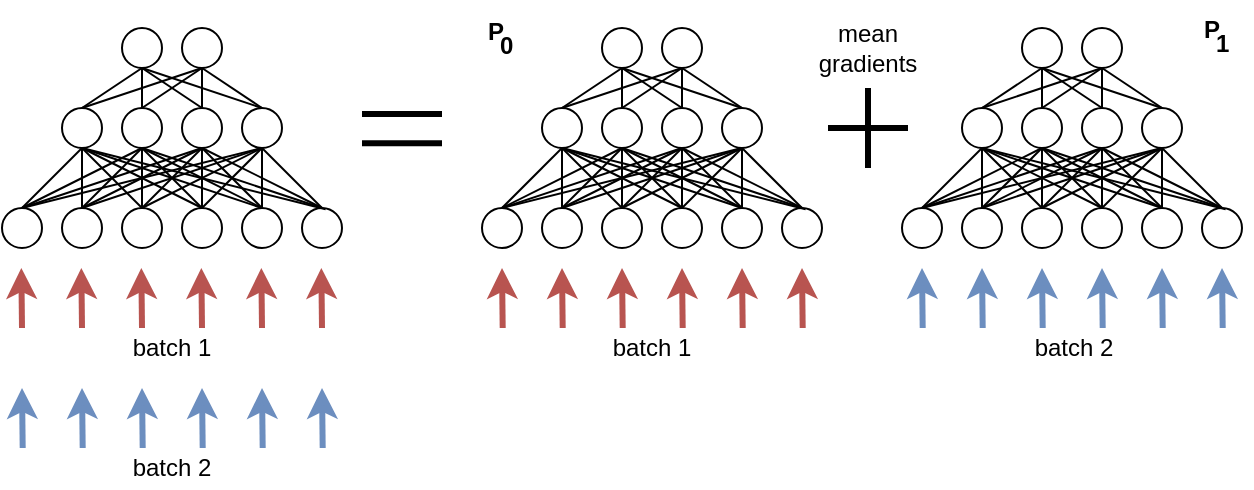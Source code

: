 <mxfile version="13.1.3" type="device"><diagram id="qUNH2IiK93VnbxmjGekt" name="Page-1"><mxGraphModel dx="981" dy="625" grid="1" gridSize="10" guides="1" tooltips="1" connect="1" arrows="1" fold="1" page="1" pageScale="1" pageWidth="827" pageHeight="1169" math="0" shadow="0"><root><mxCell id="0"/><mxCell id="1" parent="0"/><mxCell id="P78OyCeFCVk3H9Owli8_-1" value="" style="ellipse;whiteSpace=wrap;html=1;" vertex="1" parent="1"><mxGeometry x="90" y="260" width="20" height="20" as="geometry"/></mxCell><mxCell id="P78OyCeFCVk3H9Owli8_-2" value="" style="ellipse;whiteSpace=wrap;html=1;" vertex="1" parent="1"><mxGeometry x="120" y="260" width="20" height="20" as="geometry"/></mxCell><mxCell id="P78OyCeFCVk3H9Owli8_-3" value="" style="ellipse;whiteSpace=wrap;html=1;" vertex="1" parent="1"><mxGeometry x="150" y="260" width="20" height="20" as="geometry"/></mxCell><mxCell id="P78OyCeFCVk3H9Owli8_-4" value="" style="ellipse;whiteSpace=wrap;html=1;" vertex="1" parent="1"><mxGeometry x="180" y="260" width="20" height="20" as="geometry"/></mxCell><mxCell id="P78OyCeFCVk3H9Owli8_-5" value="" style="ellipse;whiteSpace=wrap;html=1;" vertex="1" parent="1"><mxGeometry x="210" y="210" width="20" height="20" as="geometry"/></mxCell><mxCell id="P78OyCeFCVk3H9Owli8_-6" value="" style="ellipse;whiteSpace=wrap;html=1;" vertex="1" parent="1"><mxGeometry x="240" y="260" width="20" height="20" as="geometry"/></mxCell><mxCell id="P78OyCeFCVk3H9Owli8_-7" value="" style="ellipse;whiteSpace=wrap;html=1;" vertex="1" parent="1"><mxGeometry x="150" y="170" width="20" height="20" as="geometry"/></mxCell><mxCell id="P78OyCeFCVk3H9Owli8_-8" value="" style="ellipse;whiteSpace=wrap;html=1;" vertex="1" parent="1"><mxGeometry x="150" y="210" width="20" height="20" as="geometry"/></mxCell><mxCell id="P78OyCeFCVk3H9Owli8_-9" value="" style="ellipse;whiteSpace=wrap;html=1;" vertex="1" parent="1"><mxGeometry x="180" y="210" width="20" height="20" as="geometry"/></mxCell><mxCell id="P78OyCeFCVk3H9Owli8_-10" value="" style="ellipse;whiteSpace=wrap;html=1;" vertex="1" parent="1"><mxGeometry x="120" y="210" width="20" height="20" as="geometry"/></mxCell><mxCell id="P78OyCeFCVk3H9Owli8_-11" value="" style="ellipse;whiteSpace=wrap;html=1;" vertex="1" parent="1"><mxGeometry x="210" y="260" width="20" height="20" as="geometry"/></mxCell><mxCell id="P78OyCeFCVk3H9Owli8_-12" value="" style="ellipse;whiteSpace=wrap;html=1;" vertex="1" parent="1"><mxGeometry x="180" y="170" width="20" height="20" as="geometry"/></mxCell><mxCell id="P78OyCeFCVk3H9Owli8_-15" value="" style="endArrow=none;html=1;entryX=0.5;entryY=1;entryDx=0;entryDy=0;" edge="1" parent="1" target="P78OyCeFCVk3H9Owli8_-7"><mxGeometry width="50" height="50" relative="1" as="geometry"><mxPoint x="130" y="210" as="sourcePoint"/><mxPoint x="330" y="330" as="targetPoint"/></mxGeometry></mxCell><mxCell id="P78OyCeFCVk3H9Owli8_-18" value="" style="endArrow=none;html=1;exitX=0.5;exitY=1;exitDx=0;exitDy=0;entryX=0.5;entryY=0;entryDx=0;entryDy=0;" edge="1" parent="1" source="P78OyCeFCVk3H9Owli8_-7" target="P78OyCeFCVk3H9Owli8_-8"><mxGeometry width="50" height="50" relative="1" as="geometry"><mxPoint x="300" y="400" as="sourcePoint"/><mxPoint x="350" y="350" as="targetPoint"/></mxGeometry></mxCell><mxCell id="P78OyCeFCVk3H9Owli8_-19" value="" style="endArrow=none;html=1;exitX=0.5;exitY=1;exitDx=0;exitDy=0;entryX=0.5;entryY=0;entryDx=0;entryDy=0;" edge="1" parent="1" source="P78OyCeFCVk3H9Owli8_-7" target="P78OyCeFCVk3H9Owli8_-5"><mxGeometry width="50" height="50" relative="1" as="geometry"><mxPoint x="310" y="410" as="sourcePoint"/><mxPoint x="360" y="360" as="targetPoint"/></mxGeometry></mxCell><mxCell id="P78OyCeFCVk3H9Owli8_-22" value="" style="endArrow=none;html=1;exitX=0.5;exitY=0;exitDx=0;exitDy=0;" edge="1" parent="1" source="P78OyCeFCVk3H9Owli8_-9"><mxGeometry width="50" height="50" relative="1" as="geometry"><mxPoint x="170" y="220" as="sourcePoint"/><mxPoint x="160" y="190" as="targetPoint"/></mxGeometry></mxCell><mxCell id="P78OyCeFCVk3H9Owli8_-24" value="" style="endArrow=none;html=1;exitX=0.5;exitY=0;exitDx=0;exitDy=0;entryX=0.5;entryY=1;entryDx=0;entryDy=0;" edge="1" parent="1" source="P78OyCeFCVk3H9Owli8_-5" target="P78OyCeFCVk3H9Owli8_-12"><mxGeometry width="50" height="50" relative="1" as="geometry"><mxPoint x="190" y="240" as="sourcePoint"/><mxPoint x="187.4" y="218.4" as="targetPoint"/></mxGeometry></mxCell><mxCell id="P78OyCeFCVk3H9Owli8_-25" value="" style="endArrow=none;html=1;" edge="1" parent="1"><mxGeometry width="50" height="50" relative="1" as="geometry"><mxPoint x="190" y="210" as="sourcePoint"/><mxPoint x="190" y="190" as="targetPoint"/></mxGeometry></mxCell><mxCell id="P78OyCeFCVk3H9Owli8_-27" value="" style="endArrow=none;html=1;entryX=0.5;entryY=1;entryDx=0;entryDy=0;exitX=0.5;exitY=0;exitDx=0;exitDy=0;" edge="1" parent="1" source="P78OyCeFCVk3H9Owli8_-8" target="P78OyCeFCVk3H9Owli8_-12"><mxGeometry width="50" height="50" relative="1" as="geometry"><mxPoint x="310" y="230" as="sourcePoint"/><mxPoint x="310" y="210" as="targetPoint"/></mxGeometry></mxCell><mxCell id="P78OyCeFCVk3H9Owli8_-28" value="" style="endArrow=none;html=1;entryX=0.5;entryY=1;entryDx=0;entryDy=0;exitX=0.5;exitY=0;exitDx=0;exitDy=0;" edge="1" parent="1" source="P78OyCeFCVk3H9Owli8_-10" target="P78OyCeFCVk3H9Owli8_-12"><mxGeometry width="50" height="50" relative="1" as="geometry"><mxPoint x="320" y="240" as="sourcePoint"/><mxPoint x="320" y="220" as="targetPoint"/></mxGeometry></mxCell><mxCell id="P78OyCeFCVk3H9Owli8_-30" value="" style="endArrow=none;html=1;entryX=0.5;entryY=1;entryDx=0;entryDy=0;exitX=0.5;exitY=0;exitDx=0;exitDy=0;" edge="1" parent="1" source="P78OyCeFCVk3H9Owli8_-1" target="P78OyCeFCVk3H9Owli8_-10"><mxGeometry width="50" height="50" relative="1" as="geometry"><mxPoint x="270" y="220" as="sourcePoint"/><mxPoint x="270" y="180" as="targetPoint"/></mxGeometry></mxCell><mxCell id="P78OyCeFCVk3H9Owli8_-31" value="" style="endArrow=none;html=1;entryX=0.5;entryY=1;entryDx=0;entryDy=0;exitX=0.5;exitY=0;exitDx=0;exitDy=0;" edge="1" parent="1" source="P78OyCeFCVk3H9Owli8_-2" target="P78OyCeFCVk3H9Owli8_-10"><mxGeometry width="50" height="50" relative="1" as="geometry"><mxPoint x="280" y="230" as="sourcePoint"/><mxPoint x="280" y="190" as="targetPoint"/></mxGeometry></mxCell><mxCell id="P78OyCeFCVk3H9Owli8_-32" value="" style="endArrow=none;html=1;entryX=0.5;entryY=1;entryDx=0;entryDy=0;exitX=0.5;exitY=0;exitDx=0;exitDy=0;" edge="1" parent="1" source="P78OyCeFCVk3H9Owli8_-3" target="P78OyCeFCVk3H9Owli8_-10"><mxGeometry width="50" height="50" relative="1" as="geometry"><mxPoint x="290" y="240" as="sourcePoint"/><mxPoint x="290" y="200" as="targetPoint"/></mxGeometry></mxCell><mxCell id="P78OyCeFCVk3H9Owli8_-33" value="" style="endArrow=none;html=1;entryX=0.5;entryY=1;entryDx=0;entryDy=0;exitX=0.5;exitY=0;exitDx=0;exitDy=0;" edge="1" parent="1" source="P78OyCeFCVk3H9Owli8_-4" target="P78OyCeFCVk3H9Owli8_-10"><mxGeometry width="50" height="50" relative="1" as="geometry"><mxPoint x="300" y="250" as="sourcePoint"/><mxPoint x="300" y="210" as="targetPoint"/></mxGeometry></mxCell><mxCell id="P78OyCeFCVk3H9Owli8_-34" value="" style="endArrow=none;html=1;exitX=0.5;exitY=0;exitDx=0;exitDy=0;" edge="1" parent="1" source="P78OyCeFCVk3H9Owli8_-11"><mxGeometry width="50" height="50" relative="1" as="geometry"><mxPoint x="310" y="260" as="sourcePoint"/><mxPoint x="130" y="230" as="targetPoint"/></mxGeometry></mxCell><mxCell id="P78OyCeFCVk3H9Owli8_-35" value="" style="endArrow=none;html=1;exitX=0.59;exitY=0.031;exitDx=0;exitDy=0;exitPerimeter=0;" edge="1" parent="1" source="P78OyCeFCVk3H9Owli8_-6"><mxGeometry width="50" height="50" relative="1" as="geometry"><mxPoint x="320" y="270" as="sourcePoint"/><mxPoint x="130" y="230" as="targetPoint"/></mxGeometry></mxCell><mxCell id="P78OyCeFCVk3H9Owli8_-36" value="" style="endArrow=none;html=1;entryX=0.5;entryY=1;entryDx=0;entryDy=0;exitX=0.5;exitY=0;exitDx=0;exitDy=0;" edge="1" parent="1"><mxGeometry width="50" height="50" relative="1" as="geometry"><mxPoint x="130" y="260.0" as="sourcePoint"/><mxPoint x="160" y="230" as="targetPoint"/></mxGeometry></mxCell><mxCell id="P78OyCeFCVk3H9Owli8_-37" value="" style="endArrow=none;html=1;entryX=0.5;entryY=1;entryDx=0;entryDy=0;exitX=0.5;exitY=0;exitDx=0;exitDy=0;" edge="1" parent="1"><mxGeometry width="50" height="50" relative="1" as="geometry"><mxPoint x="160" y="260.0" as="sourcePoint"/><mxPoint x="160" y="230" as="targetPoint"/></mxGeometry></mxCell><mxCell id="P78OyCeFCVk3H9Owli8_-38" value="" style="endArrow=none;html=1;entryX=0.5;entryY=1;entryDx=0;entryDy=0;exitX=0.5;exitY=0;exitDx=0;exitDy=0;" edge="1" parent="1"><mxGeometry width="50" height="50" relative="1" as="geometry"><mxPoint x="190" y="260.0" as="sourcePoint"/><mxPoint x="160" y="230" as="targetPoint"/></mxGeometry></mxCell><mxCell id="P78OyCeFCVk3H9Owli8_-39" value="" style="endArrow=none;html=1;entryX=0.5;entryY=1;entryDx=0;entryDy=0;exitX=0.5;exitY=0;exitDx=0;exitDy=0;" edge="1" parent="1"><mxGeometry width="50" height="50" relative="1" as="geometry"><mxPoint x="220" y="260.0" as="sourcePoint"/><mxPoint x="160" y="230" as="targetPoint"/></mxGeometry></mxCell><mxCell id="P78OyCeFCVk3H9Owli8_-40" value="" style="endArrow=none;html=1;exitX=0.5;exitY=0;exitDx=0;exitDy=0;" edge="1" parent="1"><mxGeometry width="50" height="50" relative="1" as="geometry"><mxPoint x="250.0" y="260.0" as="sourcePoint"/><mxPoint x="160" y="230" as="targetPoint"/></mxGeometry></mxCell><mxCell id="P78OyCeFCVk3H9Owli8_-41" value="" style="endArrow=none;html=1;exitX=0.5;exitY=0;exitDx=0;exitDy=0;" edge="1" parent="1" source="P78OyCeFCVk3H9Owli8_-1"><mxGeometry width="50" height="50" relative="1" as="geometry"><mxPoint x="281.8" y="260.62" as="sourcePoint"/><mxPoint x="160" y="230" as="targetPoint"/></mxGeometry></mxCell><mxCell id="P78OyCeFCVk3H9Owli8_-42" value="" style="endArrow=none;html=1;entryX=0.5;entryY=1;entryDx=0;entryDy=0;exitX=0.5;exitY=0;exitDx=0;exitDy=0;" edge="1" parent="1"><mxGeometry width="50" height="50" relative="1" as="geometry"><mxPoint x="160" y="260.0" as="sourcePoint"/><mxPoint x="190" y="230" as="targetPoint"/></mxGeometry></mxCell><mxCell id="P78OyCeFCVk3H9Owli8_-43" value="" style="endArrow=none;html=1;entryX=0.5;entryY=1;entryDx=0;entryDy=0;exitX=0.5;exitY=0;exitDx=0;exitDy=0;" edge="1" parent="1"><mxGeometry width="50" height="50" relative="1" as="geometry"><mxPoint x="190" y="260.0" as="sourcePoint"/><mxPoint x="190" y="230" as="targetPoint"/></mxGeometry></mxCell><mxCell id="P78OyCeFCVk3H9Owli8_-44" value="" style="endArrow=none;html=1;entryX=0.5;entryY=1;entryDx=0;entryDy=0;exitX=0.5;exitY=0;exitDx=0;exitDy=0;" edge="1" parent="1"><mxGeometry width="50" height="50" relative="1" as="geometry"><mxPoint x="220" y="260.0" as="sourcePoint"/><mxPoint x="190" y="230" as="targetPoint"/></mxGeometry></mxCell><mxCell id="P78OyCeFCVk3H9Owli8_-45" value="" style="endArrow=none;html=1;entryX=0.5;entryY=1;entryDx=0;entryDy=0;exitX=0.5;exitY=0;exitDx=0;exitDy=0;" edge="1" parent="1"><mxGeometry width="50" height="50" relative="1" as="geometry"><mxPoint x="250" y="260.0" as="sourcePoint"/><mxPoint x="190" y="230" as="targetPoint"/></mxGeometry></mxCell><mxCell id="P78OyCeFCVk3H9Owli8_-46" value="" style="endArrow=none;html=1;exitX=0.5;exitY=0;exitDx=0;exitDy=0;" edge="1" parent="1" source="P78OyCeFCVk3H9Owli8_-2"><mxGeometry width="50" height="50" relative="1" as="geometry"><mxPoint x="280.0" y="260.0" as="sourcePoint"/><mxPoint x="190" y="230" as="targetPoint"/></mxGeometry></mxCell><mxCell id="P78OyCeFCVk3H9Owli8_-47" value="" style="endArrow=none;html=1;exitX=0.5;exitY=0;exitDx=0;exitDy=0;" edge="1" parent="1" source="P78OyCeFCVk3H9Owli8_-1"><mxGeometry width="50" height="50" relative="1" as="geometry"><mxPoint x="311.8" y="260.62" as="sourcePoint"/><mxPoint x="190" y="230" as="targetPoint"/></mxGeometry></mxCell><mxCell id="P78OyCeFCVk3H9Owli8_-48" value="" style="endArrow=none;html=1;entryX=0.5;entryY=1;entryDx=0;entryDy=0;exitX=0.5;exitY=0;exitDx=0;exitDy=0;" edge="1" parent="1"><mxGeometry width="50" height="50" relative="1" as="geometry"><mxPoint x="190" y="260.0" as="sourcePoint"/><mxPoint x="220" y="230" as="targetPoint"/></mxGeometry></mxCell><mxCell id="P78OyCeFCVk3H9Owli8_-49" value="" style="endArrow=none;html=1;entryX=0.5;entryY=1;entryDx=0;entryDy=0;exitX=0.5;exitY=0;exitDx=0;exitDy=0;" edge="1" parent="1"><mxGeometry width="50" height="50" relative="1" as="geometry"><mxPoint x="220" y="260.0" as="sourcePoint"/><mxPoint x="220" y="230" as="targetPoint"/></mxGeometry></mxCell><mxCell id="P78OyCeFCVk3H9Owli8_-50" value="" style="endArrow=none;html=1;entryX=0.5;entryY=1;entryDx=0;entryDy=0;exitX=0.5;exitY=0;exitDx=0;exitDy=0;" edge="1" parent="1"><mxGeometry width="50" height="50" relative="1" as="geometry"><mxPoint x="250" y="260.0" as="sourcePoint"/><mxPoint x="220" y="230" as="targetPoint"/></mxGeometry></mxCell><mxCell id="P78OyCeFCVk3H9Owli8_-51" value="" style="endArrow=none;html=1;entryX=0.5;entryY=1;entryDx=0;entryDy=0;exitX=0.5;exitY=0;exitDx=0;exitDy=0;" edge="1" parent="1" source="P78OyCeFCVk3H9Owli8_-3"><mxGeometry width="50" height="50" relative="1" as="geometry"><mxPoint x="280" y="260.0" as="sourcePoint"/><mxPoint x="220" y="230" as="targetPoint"/></mxGeometry></mxCell><mxCell id="P78OyCeFCVk3H9Owli8_-52" value="" style="endArrow=none;html=1;exitX=0.5;exitY=0;exitDx=0;exitDy=0;" edge="1" parent="1" source="P78OyCeFCVk3H9Owli8_-2"><mxGeometry width="50" height="50" relative="1" as="geometry"><mxPoint x="310.0" y="260.0" as="sourcePoint"/><mxPoint x="220" y="230" as="targetPoint"/></mxGeometry></mxCell><mxCell id="P78OyCeFCVk3H9Owli8_-53" value="" style="endArrow=none;html=1;exitX=0.5;exitY=0;exitDx=0;exitDy=0;" edge="1" parent="1" source="P78OyCeFCVk3H9Owli8_-1"><mxGeometry width="50" height="50" relative="1" as="geometry"><mxPoint x="341.8" y="260.62" as="sourcePoint"/><mxPoint x="220" y="230" as="targetPoint"/></mxGeometry></mxCell><mxCell id="P78OyCeFCVk3H9Owli8_-98" value="" style="ellipse;whiteSpace=wrap;html=1;" vertex="1" parent="1"><mxGeometry x="330" y="260" width="20" height="20" as="geometry"/></mxCell><mxCell id="P78OyCeFCVk3H9Owli8_-99" value="" style="ellipse;whiteSpace=wrap;html=1;" vertex="1" parent="1"><mxGeometry x="360" y="260" width="20" height="20" as="geometry"/></mxCell><mxCell id="P78OyCeFCVk3H9Owli8_-100" value="" style="ellipse;whiteSpace=wrap;html=1;" vertex="1" parent="1"><mxGeometry x="390" y="260" width="20" height="20" as="geometry"/></mxCell><mxCell id="P78OyCeFCVk3H9Owli8_-101" value="" style="ellipse;whiteSpace=wrap;html=1;" vertex="1" parent="1"><mxGeometry x="420" y="260" width="20" height="20" as="geometry"/></mxCell><mxCell id="P78OyCeFCVk3H9Owli8_-102" value="" style="ellipse;whiteSpace=wrap;html=1;" vertex="1" parent="1"><mxGeometry x="450" y="210" width="20" height="20" as="geometry"/></mxCell><mxCell id="P78OyCeFCVk3H9Owli8_-103" value="" style="ellipse;whiteSpace=wrap;html=1;" vertex="1" parent="1"><mxGeometry x="480" y="260" width="20" height="20" as="geometry"/></mxCell><mxCell id="P78OyCeFCVk3H9Owli8_-104" value="" style="ellipse;whiteSpace=wrap;html=1;" vertex="1" parent="1"><mxGeometry x="390" y="170" width="20" height="20" as="geometry"/></mxCell><mxCell id="P78OyCeFCVk3H9Owli8_-105" value="" style="ellipse;whiteSpace=wrap;html=1;" vertex="1" parent="1"><mxGeometry x="390" y="210" width="20" height="20" as="geometry"/></mxCell><mxCell id="P78OyCeFCVk3H9Owli8_-106" value="" style="ellipse;whiteSpace=wrap;html=1;" vertex="1" parent="1"><mxGeometry x="420" y="210" width="20" height="20" as="geometry"/></mxCell><mxCell id="P78OyCeFCVk3H9Owli8_-107" value="" style="ellipse;whiteSpace=wrap;html=1;" vertex="1" parent="1"><mxGeometry x="360" y="210" width="20" height="20" as="geometry"/></mxCell><mxCell id="P78OyCeFCVk3H9Owli8_-108" value="" style="ellipse;whiteSpace=wrap;html=1;" vertex="1" parent="1"><mxGeometry x="450" y="260" width="20" height="20" as="geometry"/></mxCell><mxCell id="P78OyCeFCVk3H9Owli8_-109" value="" style="ellipse;whiteSpace=wrap;html=1;" vertex="1" parent="1"><mxGeometry x="420" y="170" width="20" height="20" as="geometry"/></mxCell><mxCell id="P78OyCeFCVk3H9Owli8_-110" value="" style="endArrow=none;html=1;entryX=0.5;entryY=1;entryDx=0;entryDy=0;" edge="1" parent="1" target="P78OyCeFCVk3H9Owli8_-104"><mxGeometry width="50" height="50" relative="1" as="geometry"><mxPoint x="370" y="210" as="sourcePoint"/><mxPoint x="570" y="330" as="targetPoint"/></mxGeometry></mxCell><mxCell id="P78OyCeFCVk3H9Owli8_-111" value="" style="endArrow=none;html=1;exitX=0.5;exitY=1;exitDx=0;exitDy=0;entryX=0.5;entryY=0;entryDx=0;entryDy=0;" edge="1" parent="1" source="P78OyCeFCVk3H9Owli8_-104" target="P78OyCeFCVk3H9Owli8_-105"><mxGeometry width="50" height="50" relative="1" as="geometry"><mxPoint x="540" y="400" as="sourcePoint"/><mxPoint x="590" y="350" as="targetPoint"/></mxGeometry></mxCell><mxCell id="P78OyCeFCVk3H9Owli8_-112" value="" style="endArrow=none;html=1;exitX=0.5;exitY=1;exitDx=0;exitDy=0;entryX=0.5;entryY=0;entryDx=0;entryDy=0;" edge="1" parent="1" source="P78OyCeFCVk3H9Owli8_-104" target="P78OyCeFCVk3H9Owli8_-102"><mxGeometry width="50" height="50" relative="1" as="geometry"><mxPoint x="550" y="410" as="sourcePoint"/><mxPoint x="600" y="360" as="targetPoint"/></mxGeometry></mxCell><mxCell id="P78OyCeFCVk3H9Owli8_-113" value="" style="endArrow=none;html=1;exitX=0.5;exitY=0;exitDx=0;exitDy=0;" edge="1" parent="1" source="P78OyCeFCVk3H9Owli8_-106"><mxGeometry width="50" height="50" relative="1" as="geometry"><mxPoint x="410" y="220" as="sourcePoint"/><mxPoint x="400" y="190" as="targetPoint"/></mxGeometry></mxCell><mxCell id="P78OyCeFCVk3H9Owli8_-114" value="" style="endArrow=none;html=1;exitX=0.5;exitY=0;exitDx=0;exitDy=0;entryX=0.5;entryY=1;entryDx=0;entryDy=0;" edge="1" parent="1" source="P78OyCeFCVk3H9Owli8_-102" target="P78OyCeFCVk3H9Owli8_-109"><mxGeometry width="50" height="50" relative="1" as="geometry"><mxPoint x="430" y="240" as="sourcePoint"/><mxPoint x="427.4" y="218.4" as="targetPoint"/></mxGeometry></mxCell><mxCell id="P78OyCeFCVk3H9Owli8_-115" value="" style="endArrow=none;html=1;" edge="1" parent="1"><mxGeometry width="50" height="50" relative="1" as="geometry"><mxPoint x="430" y="210" as="sourcePoint"/><mxPoint x="430" y="190" as="targetPoint"/></mxGeometry></mxCell><mxCell id="P78OyCeFCVk3H9Owli8_-116" value="" style="endArrow=none;html=1;entryX=0.5;entryY=1;entryDx=0;entryDy=0;exitX=0.5;exitY=0;exitDx=0;exitDy=0;" edge="1" parent="1" source="P78OyCeFCVk3H9Owli8_-105" target="P78OyCeFCVk3H9Owli8_-109"><mxGeometry width="50" height="50" relative="1" as="geometry"><mxPoint x="550" y="230" as="sourcePoint"/><mxPoint x="550" y="210" as="targetPoint"/></mxGeometry></mxCell><mxCell id="P78OyCeFCVk3H9Owli8_-117" value="" style="endArrow=none;html=1;entryX=0.5;entryY=1;entryDx=0;entryDy=0;exitX=0.5;exitY=0;exitDx=0;exitDy=0;" edge="1" parent="1" source="P78OyCeFCVk3H9Owli8_-107" target="P78OyCeFCVk3H9Owli8_-109"><mxGeometry width="50" height="50" relative="1" as="geometry"><mxPoint x="560" y="240" as="sourcePoint"/><mxPoint x="560" y="220" as="targetPoint"/></mxGeometry></mxCell><mxCell id="P78OyCeFCVk3H9Owli8_-118" value="" style="endArrow=none;html=1;entryX=0.5;entryY=1;entryDx=0;entryDy=0;exitX=0.5;exitY=0;exitDx=0;exitDy=0;" edge="1" parent="1" source="P78OyCeFCVk3H9Owli8_-98" target="P78OyCeFCVk3H9Owli8_-107"><mxGeometry width="50" height="50" relative="1" as="geometry"><mxPoint x="510" y="220" as="sourcePoint"/><mxPoint x="510" y="180" as="targetPoint"/></mxGeometry></mxCell><mxCell id="P78OyCeFCVk3H9Owli8_-119" value="" style="endArrow=none;html=1;entryX=0.5;entryY=1;entryDx=0;entryDy=0;exitX=0.5;exitY=0;exitDx=0;exitDy=0;" edge="1" parent="1" source="P78OyCeFCVk3H9Owli8_-99" target="P78OyCeFCVk3H9Owli8_-107"><mxGeometry width="50" height="50" relative="1" as="geometry"><mxPoint x="520" y="230" as="sourcePoint"/><mxPoint x="520" y="190" as="targetPoint"/></mxGeometry></mxCell><mxCell id="P78OyCeFCVk3H9Owli8_-120" value="" style="endArrow=none;html=1;entryX=0.5;entryY=1;entryDx=0;entryDy=0;exitX=0.5;exitY=0;exitDx=0;exitDy=0;" edge="1" parent="1" source="P78OyCeFCVk3H9Owli8_-100" target="P78OyCeFCVk3H9Owli8_-107"><mxGeometry width="50" height="50" relative="1" as="geometry"><mxPoint x="530" y="240" as="sourcePoint"/><mxPoint x="530" y="200" as="targetPoint"/></mxGeometry></mxCell><mxCell id="P78OyCeFCVk3H9Owli8_-121" value="" style="endArrow=none;html=1;entryX=0.5;entryY=1;entryDx=0;entryDy=0;exitX=0.5;exitY=0;exitDx=0;exitDy=0;" edge="1" parent="1" source="P78OyCeFCVk3H9Owli8_-101" target="P78OyCeFCVk3H9Owli8_-107"><mxGeometry width="50" height="50" relative="1" as="geometry"><mxPoint x="540" y="250" as="sourcePoint"/><mxPoint x="540" y="210" as="targetPoint"/></mxGeometry></mxCell><mxCell id="P78OyCeFCVk3H9Owli8_-122" value="" style="endArrow=none;html=1;exitX=0.5;exitY=0;exitDx=0;exitDy=0;" edge="1" parent="1" source="P78OyCeFCVk3H9Owli8_-108"><mxGeometry width="50" height="50" relative="1" as="geometry"><mxPoint x="550" y="260" as="sourcePoint"/><mxPoint x="370" y="230" as="targetPoint"/></mxGeometry></mxCell><mxCell id="P78OyCeFCVk3H9Owli8_-123" value="" style="endArrow=none;html=1;exitX=0.59;exitY=0.031;exitDx=0;exitDy=0;exitPerimeter=0;" edge="1" parent="1" source="P78OyCeFCVk3H9Owli8_-103"><mxGeometry width="50" height="50" relative="1" as="geometry"><mxPoint x="560" y="270" as="sourcePoint"/><mxPoint x="370" y="230" as="targetPoint"/></mxGeometry></mxCell><mxCell id="P78OyCeFCVk3H9Owli8_-124" value="" style="endArrow=none;html=1;entryX=0.5;entryY=1;entryDx=0;entryDy=0;exitX=0.5;exitY=0;exitDx=0;exitDy=0;" edge="1" parent="1"><mxGeometry width="50" height="50" relative="1" as="geometry"><mxPoint x="370" y="260" as="sourcePoint"/><mxPoint x="400" y="230" as="targetPoint"/></mxGeometry></mxCell><mxCell id="P78OyCeFCVk3H9Owli8_-125" value="" style="endArrow=none;html=1;entryX=0.5;entryY=1;entryDx=0;entryDy=0;exitX=0.5;exitY=0;exitDx=0;exitDy=0;" edge="1" parent="1"><mxGeometry width="50" height="50" relative="1" as="geometry"><mxPoint x="400" y="260" as="sourcePoint"/><mxPoint x="400" y="230" as="targetPoint"/></mxGeometry></mxCell><mxCell id="P78OyCeFCVk3H9Owli8_-126" value="" style="endArrow=none;html=1;entryX=0.5;entryY=1;entryDx=0;entryDy=0;exitX=0.5;exitY=0;exitDx=0;exitDy=0;" edge="1" parent="1"><mxGeometry width="50" height="50" relative="1" as="geometry"><mxPoint x="430" y="260" as="sourcePoint"/><mxPoint x="400" y="230" as="targetPoint"/></mxGeometry></mxCell><mxCell id="P78OyCeFCVk3H9Owli8_-127" value="" style="endArrow=none;html=1;entryX=0.5;entryY=1;entryDx=0;entryDy=0;exitX=0.5;exitY=0;exitDx=0;exitDy=0;" edge="1" parent="1"><mxGeometry width="50" height="50" relative="1" as="geometry"><mxPoint x="460" y="260" as="sourcePoint"/><mxPoint x="400" y="230" as="targetPoint"/></mxGeometry></mxCell><mxCell id="P78OyCeFCVk3H9Owli8_-128" value="" style="endArrow=none;html=1;exitX=0.5;exitY=0;exitDx=0;exitDy=0;" edge="1" parent="1"><mxGeometry width="50" height="50" relative="1" as="geometry"><mxPoint x="490" y="260" as="sourcePoint"/><mxPoint x="400" y="230" as="targetPoint"/></mxGeometry></mxCell><mxCell id="P78OyCeFCVk3H9Owli8_-129" value="" style="endArrow=none;html=1;exitX=0.5;exitY=0;exitDx=0;exitDy=0;" edge="1" parent="1" source="P78OyCeFCVk3H9Owli8_-98"><mxGeometry width="50" height="50" relative="1" as="geometry"><mxPoint x="521.8" y="260.62" as="sourcePoint"/><mxPoint x="400" y="230" as="targetPoint"/></mxGeometry></mxCell><mxCell id="P78OyCeFCVk3H9Owli8_-130" value="" style="endArrow=none;html=1;entryX=0.5;entryY=1;entryDx=0;entryDy=0;exitX=0.5;exitY=0;exitDx=0;exitDy=0;" edge="1" parent="1"><mxGeometry width="50" height="50" relative="1" as="geometry"><mxPoint x="400" y="260" as="sourcePoint"/><mxPoint x="430" y="230" as="targetPoint"/></mxGeometry></mxCell><mxCell id="P78OyCeFCVk3H9Owli8_-131" value="" style="endArrow=none;html=1;entryX=0.5;entryY=1;entryDx=0;entryDy=0;exitX=0.5;exitY=0;exitDx=0;exitDy=0;" edge="1" parent="1"><mxGeometry width="50" height="50" relative="1" as="geometry"><mxPoint x="430" y="260" as="sourcePoint"/><mxPoint x="430" y="230" as="targetPoint"/></mxGeometry></mxCell><mxCell id="P78OyCeFCVk3H9Owli8_-132" value="" style="endArrow=none;html=1;entryX=0.5;entryY=1;entryDx=0;entryDy=0;exitX=0.5;exitY=0;exitDx=0;exitDy=0;" edge="1" parent="1"><mxGeometry width="50" height="50" relative="1" as="geometry"><mxPoint x="460" y="260" as="sourcePoint"/><mxPoint x="430" y="230" as="targetPoint"/></mxGeometry></mxCell><mxCell id="P78OyCeFCVk3H9Owli8_-133" value="" style="endArrow=none;html=1;entryX=0.5;entryY=1;entryDx=0;entryDy=0;exitX=0.5;exitY=0;exitDx=0;exitDy=0;" edge="1" parent="1"><mxGeometry width="50" height="50" relative="1" as="geometry"><mxPoint x="490" y="260" as="sourcePoint"/><mxPoint x="430" y="230" as="targetPoint"/></mxGeometry></mxCell><mxCell id="P78OyCeFCVk3H9Owli8_-134" value="" style="endArrow=none;html=1;exitX=0.5;exitY=0;exitDx=0;exitDy=0;" edge="1" parent="1" source="P78OyCeFCVk3H9Owli8_-99"><mxGeometry width="50" height="50" relative="1" as="geometry"><mxPoint x="520" y="260.0" as="sourcePoint"/><mxPoint x="430" y="230" as="targetPoint"/></mxGeometry></mxCell><mxCell id="P78OyCeFCVk3H9Owli8_-135" value="" style="endArrow=none;html=1;exitX=0.5;exitY=0;exitDx=0;exitDy=0;" edge="1" parent="1" source="P78OyCeFCVk3H9Owli8_-98"><mxGeometry width="50" height="50" relative="1" as="geometry"><mxPoint x="551.8" y="260.62" as="sourcePoint"/><mxPoint x="430" y="230" as="targetPoint"/></mxGeometry></mxCell><mxCell id="P78OyCeFCVk3H9Owli8_-136" value="" style="endArrow=none;html=1;entryX=0.5;entryY=1;entryDx=0;entryDy=0;exitX=0.5;exitY=0;exitDx=0;exitDy=0;" edge="1" parent="1"><mxGeometry width="50" height="50" relative="1" as="geometry"><mxPoint x="430" y="260" as="sourcePoint"/><mxPoint x="460" y="230" as="targetPoint"/></mxGeometry></mxCell><mxCell id="P78OyCeFCVk3H9Owli8_-137" value="" style="endArrow=none;html=1;entryX=0.5;entryY=1;entryDx=0;entryDy=0;exitX=0.5;exitY=0;exitDx=0;exitDy=0;" edge="1" parent="1"><mxGeometry width="50" height="50" relative="1" as="geometry"><mxPoint x="460" y="260" as="sourcePoint"/><mxPoint x="460" y="230" as="targetPoint"/></mxGeometry></mxCell><mxCell id="P78OyCeFCVk3H9Owli8_-138" value="" style="endArrow=none;html=1;entryX=0.5;entryY=1;entryDx=0;entryDy=0;exitX=0.5;exitY=0;exitDx=0;exitDy=0;" edge="1" parent="1"><mxGeometry width="50" height="50" relative="1" as="geometry"><mxPoint x="490" y="260" as="sourcePoint"/><mxPoint x="460" y="230" as="targetPoint"/></mxGeometry></mxCell><mxCell id="P78OyCeFCVk3H9Owli8_-139" value="" style="endArrow=none;html=1;entryX=0.5;entryY=1;entryDx=0;entryDy=0;exitX=0.5;exitY=0;exitDx=0;exitDy=0;" edge="1" parent="1" source="P78OyCeFCVk3H9Owli8_-100"><mxGeometry width="50" height="50" relative="1" as="geometry"><mxPoint x="520" y="260.0" as="sourcePoint"/><mxPoint x="460" y="230" as="targetPoint"/></mxGeometry></mxCell><mxCell id="P78OyCeFCVk3H9Owli8_-140" value="" style="endArrow=none;html=1;exitX=0.5;exitY=0;exitDx=0;exitDy=0;" edge="1" parent="1" source="P78OyCeFCVk3H9Owli8_-99"><mxGeometry width="50" height="50" relative="1" as="geometry"><mxPoint x="550" y="260.0" as="sourcePoint"/><mxPoint x="460" y="230" as="targetPoint"/></mxGeometry></mxCell><mxCell id="P78OyCeFCVk3H9Owli8_-141" value="" style="endArrow=none;html=1;exitX=0.5;exitY=0;exitDx=0;exitDy=0;" edge="1" parent="1" source="P78OyCeFCVk3H9Owli8_-98"><mxGeometry width="50" height="50" relative="1" as="geometry"><mxPoint x="581.8" y="260.62" as="sourcePoint"/><mxPoint x="460" y="230" as="targetPoint"/></mxGeometry></mxCell><mxCell id="P78OyCeFCVk3H9Owli8_-142" value="" style="ellipse;whiteSpace=wrap;html=1;" vertex="1" parent="1"><mxGeometry x="540" y="260" width="20" height="20" as="geometry"/></mxCell><mxCell id="P78OyCeFCVk3H9Owli8_-143" value="" style="ellipse;whiteSpace=wrap;html=1;" vertex="1" parent="1"><mxGeometry x="570" y="260" width="20" height="20" as="geometry"/></mxCell><mxCell id="P78OyCeFCVk3H9Owli8_-144" value="" style="ellipse;whiteSpace=wrap;html=1;" vertex="1" parent="1"><mxGeometry x="600" y="260" width="20" height="20" as="geometry"/></mxCell><mxCell id="P78OyCeFCVk3H9Owli8_-145" value="" style="ellipse;whiteSpace=wrap;html=1;" vertex="1" parent="1"><mxGeometry x="630" y="260" width="20" height="20" as="geometry"/></mxCell><mxCell id="P78OyCeFCVk3H9Owli8_-146" value="" style="ellipse;whiteSpace=wrap;html=1;" vertex="1" parent="1"><mxGeometry x="660" y="210" width="20" height="20" as="geometry"/></mxCell><mxCell id="P78OyCeFCVk3H9Owli8_-147" value="" style="ellipse;whiteSpace=wrap;html=1;" vertex="1" parent="1"><mxGeometry x="690" y="260" width="20" height="20" as="geometry"/></mxCell><mxCell id="P78OyCeFCVk3H9Owli8_-148" value="" style="ellipse;whiteSpace=wrap;html=1;" vertex="1" parent="1"><mxGeometry x="600" y="170" width="20" height="20" as="geometry"/></mxCell><mxCell id="P78OyCeFCVk3H9Owli8_-149" value="" style="ellipse;whiteSpace=wrap;html=1;" vertex="1" parent="1"><mxGeometry x="600" y="210" width="20" height="20" as="geometry"/></mxCell><mxCell id="P78OyCeFCVk3H9Owli8_-150" value="" style="ellipse;whiteSpace=wrap;html=1;" vertex="1" parent="1"><mxGeometry x="630" y="210" width="20" height="20" as="geometry"/></mxCell><mxCell id="P78OyCeFCVk3H9Owli8_-151" value="" style="ellipse;whiteSpace=wrap;html=1;" vertex="1" parent="1"><mxGeometry x="570" y="210" width="20" height="20" as="geometry"/></mxCell><mxCell id="P78OyCeFCVk3H9Owli8_-152" value="" style="ellipse;whiteSpace=wrap;html=1;" vertex="1" parent="1"><mxGeometry x="660" y="260" width="20" height="20" as="geometry"/></mxCell><mxCell id="P78OyCeFCVk3H9Owli8_-153" value="" style="ellipse;whiteSpace=wrap;html=1;" vertex="1" parent="1"><mxGeometry x="630" y="170" width="20" height="20" as="geometry"/></mxCell><mxCell id="P78OyCeFCVk3H9Owli8_-154" value="" style="endArrow=none;html=1;entryX=0.5;entryY=1;entryDx=0;entryDy=0;" edge="1" parent="1" target="P78OyCeFCVk3H9Owli8_-148"><mxGeometry width="50" height="50" relative="1" as="geometry"><mxPoint x="580" y="210" as="sourcePoint"/><mxPoint x="780" y="330" as="targetPoint"/></mxGeometry></mxCell><mxCell id="P78OyCeFCVk3H9Owli8_-155" value="" style="endArrow=none;html=1;exitX=0.5;exitY=1;exitDx=0;exitDy=0;entryX=0.5;entryY=0;entryDx=0;entryDy=0;" edge="1" parent="1" source="P78OyCeFCVk3H9Owli8_-148" target="P78OyCeFCVk3H9Owli8_-149"><mxGeometry width="50" height="50" relative="1" as="geometry"><mxPoint x="750" y="400" as="sourcePoint"/><mxPoint x="800" y="350" as="targetPoint"/></mxGeometry></mxCell><mxCell id="P78OyCeFCVk3H9Owli8_-156" value="" style="endArrow=none;html=1;exitX=0.5;exitY=1;exitDx=0;exitDy=0;entryX=0.5;entryY=0;entryDx=0;entryDy=0;" edge="1" parent="1" source="P78OyCeFCVk3H9Owli8_-148" target="P78OyCeFCVk3H9Owli8_-146"><mxGeometry width="50" height="50" relative="1" as="geometry"><mxPoint x="760" y="410" as="sourcePoint"/><mxPoint x="810" y="360" as="targetPoint"/></mxGeometry></mxCell><mxCell id="P78OyCeFCVk3H9Owli8_-157" value="" style="endArrow=none;html=1;exitX=0.5;exitY=0;exitDx=0;exitDy=0;" edge="1" parent="1" source="P78OyCeFCVk3H9Owli8_-150"><mxGeometry width="50" height="50" relative="1" as="geometry"><mxPoint x="620" y="220" as="sourcePoint"/><mxPoint x="610" y="190" as="targetPoint"/></mxGeometry></mxCell><mxCell id="P78OyCeFCVk3H9Owli8_-158" value="" style="endArrow=none;html=1;exitX=0.5;exitY=0;exitDx=0;exitDy=0;entryX=0.5;entryY=1;entryDx=0;entryDy=0;" edge="1" parent="1" source="P78OyCeFCVk3H9Owli8_-146" target="P78OyCeFCVk3H9Owli8_-153"><mxGeometry width="50" height="50" relative="1" as="geometry"><mxPoint x="640" y="240" as="sourcePoint"/><mxPoint x="637.4" y="218.4" as="targetPoint"/></mxGeometry></mxCell><mxCell id="P78OyCeFCVk3H9Owli8_-159" value="" style="endArrow=none;html=1;" edge="1" parent="1"><mxGeometry width="50" height="50" relative="1" as="geometry"><mxPoint x="640" y="210" as="sourcePoint"/><mxPoint x="640" y="190" as="targetPoint"/></mxGeometry></mxCell><mxCell id="P78OyCeFCVk3H9Owli8_-160" value="" style="endArrow=none;html=1;entryX=0.5;entryY=1;entryDx=0;entryDy=0;exitX=0.5;exitY=0;exitDx=0;exitDy=0;" edge="1" parent="1" source="P78OyCeFCVk3H9Owli8_-149" target="P78OyCeFCVk3H9Owli8_-153"><mxGeometry width="50" height="50" relative="1" as="geometry"><mxPoint x="760" y="230" as="sourcePoint"/><mxPoint x="760" y="210" as="targetPoint"/></mxGeometry></mxCell><mxCell id="P78OyCeFCVk3H9Owli8_-161" value="" style="endArrow=none;html=1;entryX=0.5;entryY=1;entryDx=0;entryDy=0;exitX=0.5;exitY=0;exitDx=0;exitDy=0;" edge="1" parent="1" source="P78OyCeFCVk3H9Owli8_-151" target="P78OyCeFCVk3H9Owli8_-153"><mxGeometry width="50" height="50" relative="1" as="geometry"><mxPoint x="770" y="240" as="sourcePoint"/><mxPoint x="770" y="220" as="targetPoint"/></mxGeometry></mxCell><mxCell id="P78OyCeFCVk3H9Owli8_-162" value="" style="endArrow=none;html=1;entryX=0.5;entryY=1;entryDx=0;entryDy=0;exitX=0.5;exitY=0;exitDx=0;exitDy=0;" edge="1" parent="1" source="P78OyCeFCVk3H9Owli8_-142" target="P78OyCeFCVk3H9Owli8_-151"><mxGeometry width="50" height="50" relative="1" as="geometry"><mxPoint x="720" y="220" as="sourcePoint"/><mxPoint x="720" y="180" as="targetPoint"/></mxGeometry></mxCell><mxCell id="P78OyCeFCVk3H9Owli8_-163" value="" style="endArrow=none;html=1;entryX=0.5;entryY=1;entryDx=0;entryDy=0;exitX=0.5;exitY=0;exitDx=0;exitDy=0;" edge="1" parent="1" source="P78OyCeFCVk3H9Owli8_-143" target="P78OyCeFCVk3H9Owli8_-151"><mxGeometry width="50" height="50" relative="1" as="geometry"><mxPoint x="730" y="230" as="sourcePoint"/><mxPoint x="730" y="190" as="targetPoint"/></mxGeometry></mxCell><mxCell id="P78OyCeFCVk3H9Owli8_-164" value="" style="endArrow=none;html=1;entryX=0.5;entryY=1;entryDx=0;entryDy=0;exitX=0.5;exitY=0;exitDx=0;exitDy=0;" edge="1" parent="1" source="P78OyCeFCVk3H9Owli8_-144" target="P78OyCeFCVk3H9Owli8_-151"><mxGeometry width="50" height="50" relative="1" as="geometry"><mxPoint x="740" y="240" as="sourcePoint"/><mxPoint x="740" y="200" as="targetPoint"/></mxGeometry></mxCell><mxCell id="P78OyCeFCVk3H9Owli8_-165" value="" style="endArrow=none;html=1;entryX=0.5;entryY=1;entryDx=0;entryDy=0;exitX=0.5;exitY=0;exitDx=0;exitDy=0;" edge="1" parent="1" source="P78OyCeFCVk3H9Owli8_-145" target="P78OyCeFCVk3H9Owli8_-151"><mxGeometry width="50" height="50" relative="1" as="geometry"><mxPoint x="750" y="250" as="sourcePoint"/><mxPoint x="750" y="210" as="targetPoint"/></mxGeometry></mxCell><mxCell id="P78OyCeFCVk3H9Owli8_-166" value="" style="endArrow=none;html=1;exitX=0.5;exitY=0;exitDx=0;exitDy=0;" edge="1" parent="1" source="P78OyCeFCVk3H9Owli8_-152"><mxGeometry width="50" height="50" relative="1" as="geometry"><mxPoint x="760" y="260" as="sourcePoint"/><mxPoint x="580" y="230" as="targetPoint"/></mxGeometry></mxCell><mxCell id="P78OyCeFCVk3H9Owli8_-167" value="" style="endArrow=none;html=1;exitX=0.59;exitY=0.031;exitDx=0;exitDy=0;exitPerimeter=0;" edge="1" parent="1" source="P78OyCeFCVk3H9Owli8_-147"><mxGeometry width="50" height="50" relative="1" as="geometry"><mxPoint x="770" y="270" as="sourcePoint"/><mxPoint x="580" y="230" as="targetPoint"/></mxGeometry></mxCell><mxCell id="P78OyCeFCVk3H9Owli8_-168" value="" style="endArrow=none;html=1;entryX=0.5;entryY=1;entryDx=0;entryDy=0;exitX=0.5;exitY=0;exitDx=0;exitDy=0;" edge="1" parent="1"><mxGeometry width="50" height="50" relative="1" as="geometry"><mxPoint x="580" y="260" as="sourcePoint"/><mxPoint x="610" y="230" as="targetPoint"/></mxGeometry></mxCell><mxCell id="P78OyCeFCVk3H9Owli8_-169" value="" style="endArrow=none;html=1;entryX=0.5;entryY=1;entryDx=0;entryDy=0;exitX=0.5;exitY=0;exitDx=0;exitDy=0;" edge="1" parent="1"><mxGeometry width="50" height="50" relative="1" as="geometry"><mxPoint x="610" y="260" as="sourcePoint"/><mxPoint x="610" y="230" as="targetPoint"/></mxGeometry></mxCell><mxCell id="P78OyCeFCVk3H9Owli8_-170" value="" style="endArrow=none;html=1;entryX=0.5;entryY=1;entryDx=0;entryDy=0;exitX=0.5;exitY=0;exitDx=0;exitDy=0;" edge="1" parent="1"><mxGeometry width="50" height="50" relative="1" as="geometry"><mxPoint x="640" y="260" as="sourcePoint"/><mxPoint x="610" y="230" as="targetPoint"/></mxGeometry></mxCell><mxCell id="P78OyCeFCVk3H9Owli8_-171" value="" style="endArrow=none;html=1;entryX=0.5;entryY=1;entryDx=0;entryDy=0;exitX=0.5;exitY=0;exitDx=0;exitDy=0;" edge="1" parent="1"><mxGeometry width="50" height="50" relative="1" as="geometry"><mxPoint x="670" y="260" as="sourcePoint"/><mxPoint x="610" y="230" as="targetPoint"/></mxGeometry></mxCell><mxCell id="P78OyCeFCVk3H9Owli8_-172" value="" style="endArrow=none;html=1;exitX=0.5;exitY=0;exitDx=0;exitDy=0;" edge="1" parent="1"><mxGeometry width="50" height="50" relative="1" as="geometry"><mxPoint x="700" y="260" as="sourcePoint"/><mxPoint x="610" y="230" as="targetPoint"/></mxGeometry></mxCell><mxCell id="P78OyCeFCVk3H9Owli8_-173" value="" style="endArrow=none;html=1;exitX=0.5;exitY=0;exitDx=0;exitDy=0;" edge="1" parent="1" source="P78OyCeFCVk3H9Owli8_-142"><mxGeometry width="50" height="50" relative="1" as="geometry"><mxPoint x="731.8" y="260.62" as="sourcePoint"/><mxPoint x="610" y="230" as="targetPoint"/></mxGeometry></mxCell><mxCell id="P78OyCeFCVk3H9Owli8_-174" value="" style="endArrow=none;html=1;entryX=0.5;entryY=1;entryDx=0;entryDy=0;exitX=0.5;exitY=0;exitDx=0;exitDy=0;" edge="1" parent="1"><mxGeometry width="50" height="50" relative="1" as="geometry"><mxPoint x="610" y="260" as="sourcePoint"/><mxPoint x="640" y="230" as="targetPoint"/></mxGeometry></mxCell><mxCell id="P78OyCeFCVk3H9Owli8_-175" value="" style="endArrow=none;html=1;entryX=0.5;entryY=1;entryDx=0;entryDy=0;exitX=0.5;exitY=0;exitDx=0;exitDy=0;" edge="1" parent="1"><mxGeometry width="50" height="50" relative="1" as="geometry"><mxPoint x="640" y="260" as="sourcePoint"/><mxPoint x="640" y="230" as="targetPoint"/></mxGeometry></mxCell><mxCell id="P78OyCeFCVk3H9Owli8_-176" value="" style="endArrow=none;html=1;entryX=0.5;entryY=1;entryDx=0;entryDy=0;exitX=0.5;exitY=0;exitDx=0;exitDy=0;" edge="1" parent="1"><mxGeometry width="50" height="50" relative="1" as="geometry"><mxPoint x="670" y="260" as="sourcePoint"/><mxPoint x="640" y="230" as="targetPoint"/></mxGeometry></mxCell><mxCell id="P78OyCeFCVk3H9Owli8_-177" value="" style="endArrow=none;html=1;entryX=0.5;entryY=1;entryDx=0;entryDy=0;exitX=0.5;exitY=0;exitDx=0;exitDy=0;" edge="1" parent="1"><mxGeometry width="50" height="50" relative="1" as="geometry"><mxPoint x="700" y="260" as="sourcePoint"/><mxPoint x="640" y="230" as="targetPoint"/></mxGeometry></mxCell><mxCell id="P78OyCeFCVk3H9Owli8_-178" value="" style="endArrow=none;html=1;exitX=0.5;exitY=0;exitDx=0;exitDy=0;" edge="1" parent="1" source="P78OyCeFCVk3H9Owli8_-143"><mxGeometry width="50" height="50" relative="1" as="geometry"><mxPoint x="730" y="260.0" as="sourcePoint"/><mxPoint x="640" y="230" as="targetPoint"/></mxGeometry></mxCell><mxCell id="P78OyCeFCVk3H9Owli8_-179" value="" style="endArrow=none;html=1;exitX=0.5;exitY=0;exitDx=0;exitDy=0;" edge="1" parent="1" source="P78OyCeFCVk3H9Owli8_-142"><mxGeometry width="50" height="50" relative="1" as="geometry"><mxPoint x="761.8" y="260.62" as="sourcePoint"/><mxPoint x="640" y="230" as="targetPoint"/></mxGeometry></mxCell><mxCell id="P78OyCeFCVk3H9Owli8_-180" value="" style="endArrow=none;html=1;entryX=0.5;entryY=1;entryDx=0;entryDy=0;exitX=0.5;exitY=0;exitDx=0;exitDy=0;" edge="1" parent="1"><mxGeometry width="50" height="50" relative="1" as="geometry"><mxPoint x="640" y="260" as="sourcePoint"/><mxPoint x="670" y="230" as="targetPoint"/></mxGeometry></mxCell><mxCell id="P78OyCeFCVk3H9Owli8_-181" value="" style="endArrow=none;html=1;entryX=0.5;entryY=1;entryDx=0;entryDy=0;exitX=0.5;exitY=0;exitDx=0;exitDy=0;" edge="1" parent="1"><mxGeometry width="50" height="50" relative="1" as="geometry"><mxPoint x="670" y="260" as="sourcePoint"/><mxPoint x="670" y="230" as="targetPoint"/></mxGeometry></mxCell><mxCell id="P78OyCeFCVk3H9Owli8_-182" value="" style="endArrow=none;html=1;entryX=0.5;entryY=1;entryDx=0;entryDy=0;exitX=0.5;exitY=0;exitDx=0;exitDy=0;" edge="1" parent="1"><mxGeometry width="50" height="50" relative="1" as="geometry"><mxPoint x="700" y="260" as="sourcePoint"/><mxPoint x="670" y="230" as="targetPoint"/></mxGeometry></mxCell><mxCell id="P78OyCeFCVk3H9Owli8_-183" value="" style="endArrow=none;html=1;entryX=0.5;entryY=1;entryDx=0;entryDy=0;exitX=0.5;exitY=0;exitDx=0;exitDy=0;" edge="1" parent="1" source="P78OyCeFCVk3H9Owli8_-144"><mxGeometry width="50" height="50" relative="1" as="geometry"><mxPoint x="730" y="260.0" as="sourcePoint"/><mxPoint x="670" y="230" as="targetPoint"/></mxGeometry></mxCell><mxCell id="P78OyCeFCVk3H9Owli8_-184" value="" style="endArrow=none;html=1;exitX=0.5;exitY=0;exitDx=0;exitDy=0;" edge="1" parent="1" source="P78OyCeFCVk3H9Owli8_-143"><mxGeometry width="50" height="50" relative="1" as="geometry"><mxPoint x="760" y="260.0" as="sourcePoint"/><mxPoint x="670" y="230" as="targetPoint"/></mxGeometry></mxCell><mxCell id="P78OyCeFCVk3H9Owli8_-185" value="" style="endArrow=none;html=1;exitX=0.5;exitY=0;exitDx=0;exitDy=0;" edge="1" parent="1" source="P78OyCeFCVk3H9Owli8_-142"><mxGeometry width="50" height="50" relative="1" as="geometry"><mxPoint x="791.8" y="260.62" as="sourcePoint"/><mxPoint x="670" y="230" as="targetPoint"/></mxGeometry></mxCell><mxCell id="P78OyCeFCVk3H9Owli8_-187" value="" style="endArrow=none;html=1;strokeWidth=3;" edge="1" parent="1"><mxGeometry width="50" height="50" relative="1" as="geometry"><mxPoint x="523" y="240" as="sourcePoint"/><mxPoint x="523" y="200" as="targetPoint"/></mxGeometry></mxCell><mxCell id="P78OyCeFCVk3H9Owli8_-188" value="" style="endArrow=none;html=1;strokeWidth=3;" edge="1" parent="1"><mxGeometry width="50" height="50" relative="1" as="geometry"><mxPoint x="503" y="220" as="sourcePoint"/><mxPoint x="543" y="220" as="targetPoint"/></mxGeometry></mxCell><mxCell id="P78OyCeFCVk3H9Owli8_-189" value="" style="endArrow=none;html=1;strokeWidth=3;" edge="1" parent="1"><mxGeometry width="50" height="50" relative="1" as="geometry"><mxPoint x="270.0" y="213" as="sourcePoint"/><mxPoint x="310.0" y="213" as="targetPoint"/></mxGeometry></mxCell><mxCell id="P78OyCeFCVk3H9Owli8_-190" value="" style="endArrow=none;html=1;strokeWidth=3;" edge="1" parent="1"><mxGeometry width="50" height="50" relative="1" as="geometry"><mxPoint x="270.0" y="227.66" as="sourcePoint"/><mxPoint x="310.0" y="227.66" as="targetPoint"/></mxGeometry></mxCell><mxCell id="P78OyCeFCVk3H9Owli8_-191" value="" style="endArrow=classic;html=1;strokeWidth=3;fillColor=#f8cecc;strokeColor=#b85450;" edge="1" parent="1"><mxGeometry width="50" height="50" relative="1" as="geometry"><mxPoint x="100" y="320" as="sourcePoint"/><mxPoint x="99.66" y="290" as="targetPoint"/></mxGeometry></mxCell><mxCell id="P78OyCeFCVk3H9Owli8_-192" value="" style="endArrow=classic;html=1;strokeWidth=3;fillColor=#f8cecc;strokeColor=#b85450;" edge="1" parent="1"><mxGeometry width="50" height="50" relative="1" as="geometry"><mxPoint x="130" y="320" as="sourcePoint"/><mxPoint x="129.66" y="290" as="targetPoint"/></mxGeometry></mxCell><mxCell id="P78OyCeFCVk3H9Owli8_-193" value="" style="endArrow=classic;html=1;strokeWidth=3;fillColor=#f8cecc;strokeColor=#b85450;" edge="1" parent="1"><mxGeometry width="50" height="50" relative="1" as="geometry"><mxPoint x="160" y="320" as="sourcePoint"/><mxPoint x="159.66" y="290" as="targetPoint"/></mxGeometry></mxCell><mxCell id="P78OyCeFCVk3H9Owli8_-194" value="" style="endArrow=classic;html=1;strokeWidth=3;fillColor=#f8cecc;strokeColor=#b85450;" edge="1" parent="1"><mxGeometry width="50" height="50" relative="1" as="geometry"><mxPoint x="190" y="320" as="sourcePoint"/><mxPoint x="189.66" y="290" as="targetPoint"/></mxGeometry></mxCell><mxCell id="P78OyCeFCVk3H9Owli8_-195" value="" style="endArrow=classic;html=1;strokeWidth=3;fillColor=#f8cecc;strokeColor=#b85450;" edge="1" parent="1"><mxGeometry width="50" height="50" relative="1" as="geometry"><mxPoint x="220" y="320" as="sourcePoint"/><mxPoint x="219.66" y="290" as="targetPoint"/></mxGeometry></mxCell><mxCell id="P78OyCeFCVk3H9Owli8_-196" value="" style="endArrow=classic;html=1;strokeWidth=3;fillColor=#f8cecc;strokeColor=#b85450;" edge="1" parent="1"><mxGeometry width="50" height="50" relative="1" as="geometry"><mxPoint x="250" y="320" as="sourcePoint"/><mxPoint x="249.66" y="290" as="targetPoint"/></mxGeometry></mxCell><mxCell id="P78OyCeFCVk3H9Owli8_-197" value="" style="endArrow=classic;html=1;strokeWidth=3;fillColor=#dae8fc;strokeColor=#6c8ebf;" edge="1" parent="1"><mxGeometry width="50" height="50" relative="1" as="geometry"><mxPoint x="100.34" y="380" as="sourcePoint"/><mxPoint x="100.0" y="350" as="targetPoint"/></mxGeometry></mxCell><mxCell id="P78OyCeFCVk3H9Owli8_-198" value="" style="endArrow=classic;html=1;strokeWidth=3;fillColor=#dae8fc;strokeColor=#6c8ebf;" edge="1" parent="1"><mxGeometry width="50" height="50" relative="1" as="geometry"><mxPoint x="130.34" y="380" as="sourcePoint"/><mxPoint x="130.0" y="350" as="targetPoint"/></mxGeometry></mxCell><mxCell id="P78OyCeFCVk3H9Owli8_-199" value="" style="endArrow=classic;html=1;strokeWidth=3;fillColor=#dae8fc;strokeColor=#6c8ebf;" edge="1" parent="1"><mxGeometry width="50" height="50" relative="1" as="geometry"><mxPoint x="160.34" y="380" as="sourcePoint"/><mxPoint x="160.0" y="350" as="targetPoint"/></mxGeometry></mxCell><mxCell id="P78OyCeFCVk3H9Owli8_-200" value="" style="endArrow=classic;html=1;strokeWidth=3;fillColor=#dae8fc;strokeColor=#6c8ebf;" edge="1" parent="1"><mxGeometry width="50" height="50" relative="1" as="geometry"><mxPoint x="190.34" y="380" as="sourcePoint"/><mxPoint x="190.0" y="350" as="targetPoint"/></mxGeometry></mxCell><mxCell id="P78OyCeFCVk3H9Owli8_-201" value="" style="endArrow=classic;html=1;strokeWidth=3;fillColor=#dae8fc;strokeColor=#6c8ebf;" edge="1" parent="1"><mxGeometry width="50" height="50" relative="1" as="geometry"><mxPoint x="220.34" y="380" as="sourcePoint"/><mxPoint x="220.0" y="350" as="targetPoint"/></mxGeometry></mxCell><mxCell id="P78OyCeFCVk3H9Owli8_-202" value="" style="endArrow=classic;html=1;strokeWidth=3;fillColor=#dae8fc;strokeColor=#6c8ebf;" edge="1" parent="1"><mxGeometry width="50" height="50" relative="1" as="geometry"><mxPoint x="250.34" y="380" as="sourcePoint"/><mxPoint x="250.0" y="350" as="targetPoint"/></mxGeometry></mxCell><mxCell id="P78OyCeFCVk3H9Owli8_-203" value="" style="endArrow=classic;html=1;strokeWidth=3;fillColor=#dae8fc;strokeColor=#6c8ebf;" edge="1" parent="1"><mxGeometry width="50" height="50" relative="1" as="geometry"><mxPoint x="550.34" y="320" as="sourcePoint"/><mxPoint x="550" y="290" as="targetPoint"/></mxGeometry></mxCell><mxCell id="P78OyCeFCVk3H9Owli8_-204" value="" style="endArrow=classic;html=1;strokeWidth=3;fillColor=#dae8fc;strokeColor=#6c8ebf;" edge="1" parent="1"><mxGeometry width="50" height="50" relative="1" as="geometry"><mxPoint x="580.34" y="320" as="sourcePoint"/><mxPoint x="580" y="290" as="targetPoint"/></mxGeometry></mxCell><mxCell id="P78OyCeFCVk3H9Owli8_-205" value="" style="endArrow=classic;html=1;strokeWidth=3;fillColor=#dae8fc;strokeColor=#6c8ebf;" edge="1" parent="1"><mxGeometry width="50" height="50" relative="1" as="geometry"><mxPoint x="610.34" y="320" as="sourcePoint"/><mxPoint x="610" y="290" as="targetPoint"/></mxGeometry></mxCell><mxCell id="P78OyCeFCVk3H9Owli8_-206" value="" style="endArrow=classic;html=1;strokeWidth=3;fillColor=#dae8fc;strokeColor=#6c8ebf;" edge="1" parent="1"><mxGeometry width="50" height="50" relative="1" as="geometry"><mxPoint x="640.34" y="320" as="sourcePoint"/><mxPoint x="640" y="290" as="targetPoint"/></mxGeometry></mxCell><mxCell id="P78OyCeFCVk3H9Owli8_-207" value="" style="endArrow=classic;html=1;strokeWidth=3;fillColor=#dae8fc;strokeColor=#6c8ebf;" edge="1" parent="1"><mxGeometry width="50" height="50" relative="1" as="geometry"><mxPoint x="670.34" y="320" as="sourcePoint"/><mxPoint x="670" y="290" as="targetPoint"/></mxGeometry></mxCell><mxCell id="P78OyCeFCVk3H9Owli8_-208" value="" style="endArrow=classic;html=1;strokeWidth=3;fillColor=#dae8fc;strokeColor=#6c8ebf;" edge="1" parent="1"><mxGeometry width="50" height="50" relative="1" as="geometry"><mxPoint x="700.34" y="320" as="sourcePoint"/><mxPoint x="700" y="290" as="targetPoint"/></mxGeometry></mxCell><mxCell id="P78OyCeFCVk3H9Owli8_-209" value="" style="endArrow=classic;html=1;strokeWidth=3;fillColor=#f8cecc;strokeColor=#b85450;" edge="1" parent="1"><mxGeometry width="50" height="50" relative="1" as="geometry"><mxPoint x="340.34" y="320" as="sourcePoint"/><mxPoint x="340.0" y="290" as="targetPoint"/></mxGeometry></mxCell><mxCell id="P78OyCeFCVk3H9Owli8_-210" value="" style="endArrow=classic;html=1;strokeWidth=3;fillColor=#f8cecc;strokeColor=#b85450;" edge="1" parent="1"><mxGeometry width="50" height="50" relative="1" as="geometry"><mxPoint x="370.34" y="320" as="sourcePoint"/><mxPoint x="370.0" y="290" as="targetPoint"/></mxGeometry></mxCell><mxCell id="P78OyCeFCVk3H9Owli8_-211" value="" style="endArrow=classic;html=1;strokeWidth=3;fillColor=#f8cecc;strokeColor=#b85450;" edge="1" parent="1"><mxGeometry width="50" height="50" relative="1" as="geometry"><mxPoint x="400.34" y="320" as="sourcePoint"/><mxPoint x="400.0" y="290" as="targetPoint"/></mxGeometry></mxCell><mxCell id="P78OyCeFCVk3H9Owli8_-212" value="" style="endArrow=classic;html=1;strokeWidth=3;fillColor=#f8cecc;strokeColor=#b85450;" edge="1" parent="1"><mxGeometry width="50" height="50" relative="1" as="geometry"><mxPoint x="430.34" y="320" as="sourcePoint"/><mxPoint x="430.0" y="290" as="targetPoint"/></mxGeometry></mxCell><mxCell id="P78OyCeFCVk3H9Owli8_-213" value="" style="endArrow=classic;html=1;strokeWidth=3;fillColor=#f8cecc;strokeColor=#b85450;" edge="1" parent="1"><mxGeometry width="50" height="50" relative="1" as="geometry"><mxPoint x="460.34" y="320" as="sourcePoint"/><mxPoint x="460.0" y="290" as="targetPoint"/></mxGeometry></mxCell><mxCell id="P78OyCeFCVk3H9Owli8_-214" value="" style="endArrow=classic;html=1;strokeWidth=3;fillColor=#f8cecc;strokeColor=#b85450;" edge="1" parent="1"><mxGeometry width="50" height="50" relative="1" as="geometry"><mxPoint x="490.34" y="320" as="sourcePoint"/><mxPoint x="490.0" y="290" as="targetPoint"/></mxGeometry></mxCell><mxCell id="P78OyCeFCVk3H9Owli8_-215" value="mean&lt;br&gt;gradients" style="text;html=1;strokeColor=none;fillColor=none;align=center;verticalAlign=middle;whiteSpace=wrap;rounded=0;" vertex="1" parent="1"><mxGeometry x="502" y="170" width="42" height="20" as="geometry"/></mxCell><mxCell id="P78OyCeFCVk3H9Owli8_-218" value="batch 1" style="text;html=1;strokeColor=none;fillColor=none;align=center;verticalAlign=middle;whiteSpace=wrap;rounded=0;" vertex="1" parent="1"><mxGeometry x="390" y="320" width="50" height="20" as="geometry"/></mxCell><mxCell id="P78OyCeFCVk3H9Owli8_-219" value="batch 2" style="text;html=1;strokeColor=none;fillColor=none;align=center;verticalAlign=middle;whiteSpace=wrap;rounded=0;" vertex="1" parent="1"><mxGeometry x="601" y="320" width="50" height="20" as="geometry"/></mxCell><mxCell id="P78OyCeFCVk3H9Owli8_-221" value="batch 1" style="text;html=1;strokeColor=none;fillColor=none;align=center;verticalAlign=middle;whiteSpace=wrap;rounded=0;" vertex="1" parent="1"><mxGeometry x="150" y="320" width="50" height="20" as="geometry"/></mxCell><mxCell id="P78OyCeFCVk3H9Owli8_-227" value="batch 2" style="text;html=1;strokeColor=none;fillColor=none;align=center;verticalAlign=middle;whiteSpace=wrap;rounded=0;" vertex="1" parent="1"><mxGeometry x="150" y="380" width="50" height="20" as="geometry"/></mxCell><mxCell id="P78OyCeFCVk3H9Owli8_-233" value="" style="group" vertex="1" connectable="0" parent="1"><mxGeometry x="689" y="156.5" width="26" height="37" as="geometry"/></mxCell><mxCell id="P78OyCeFCVk3H9Owli8_-231" value="&lt;div style=&quot;text-align: center&quot;&gt;&lt;span&gt;&lt;font face=&quot;helvetica&quot;&gt;&lt;b&gt;1&lt;/b&gt;&lt;/font&gt;&lt;/span&gt;&lt;/div&gt;" style="text;whiteSpace=wrap;html=1;" vertex="1" parent="P78OyCeFCVk3H9Owli8_-233"><mxGeometry x="6" y="7" width="20" height="30" as="geometry"/></mxCell><mxCell id="P78OyCeFCVk3H9Owli8_-232" value="&lt;div style=&quot;text-align: center&quot;&gt;&lt;span&gt;&lt;font face=&quot;helvetica&quot;&gt;&lt;b&gt;P&lt;/b&gt;&lt;/font&gt;&lt;/span&gt;&lt;/div&gt;" style="text;whiteSpace=wrap;html=1;" vertex="1" parent="P78OyCeFCVk3H9Owli8_-233"><mxGeometry width="20" height="30" as="geometry"/></mxCell><mxCell id="P78OyCeFCVk3H9Owli8_-234" value="" style="group" vertex="1" connectable="0" parent="1"><mxGeometry x="331" y="158" width="26" height="37" as="geometry"/></mxCell><mxCell id="P78OyCeFCVk3H9Owli8_-228" value="&lt;div style=&quot;text-align: center&quot;&gt;&lt;span&gt;&lt;font face=&quot;helvetica&quot;&gt;&lt;b&gt;0&lt;/b&gt;&lt;/font&gt;&lt;/span&gt;&lt;/div&gt;" style="text;whiteSpace=wrap;html=1;" vertex="1" parent="P78OyCeFCVk3H9Owli8_-234"><mxGeometry x="6" y="7" width="20" height="30" as="geometry"/></mxCell><mxCell id="P78OyCeFCVk3H9Owli8_-230" value="&lt;div style=&quot;text-align: center&quot;&gt;&lt;span&gt;&lt;font face=&quot;helvetica&quot;&gt;&lt;b&gt;P&lt;/b&gt;&lt;/font&gt;&lt;/span&gt;&lt;/div&gt;" style="text;whiteSpace=wrap;html=1;" vertex="1" parent="P78OyCeFCVk3H9Owli8_-234"><mxGeometry width="20" height="30" as="geometry"/></mxCell></root></mxGraphModel></diagram></mxfile>